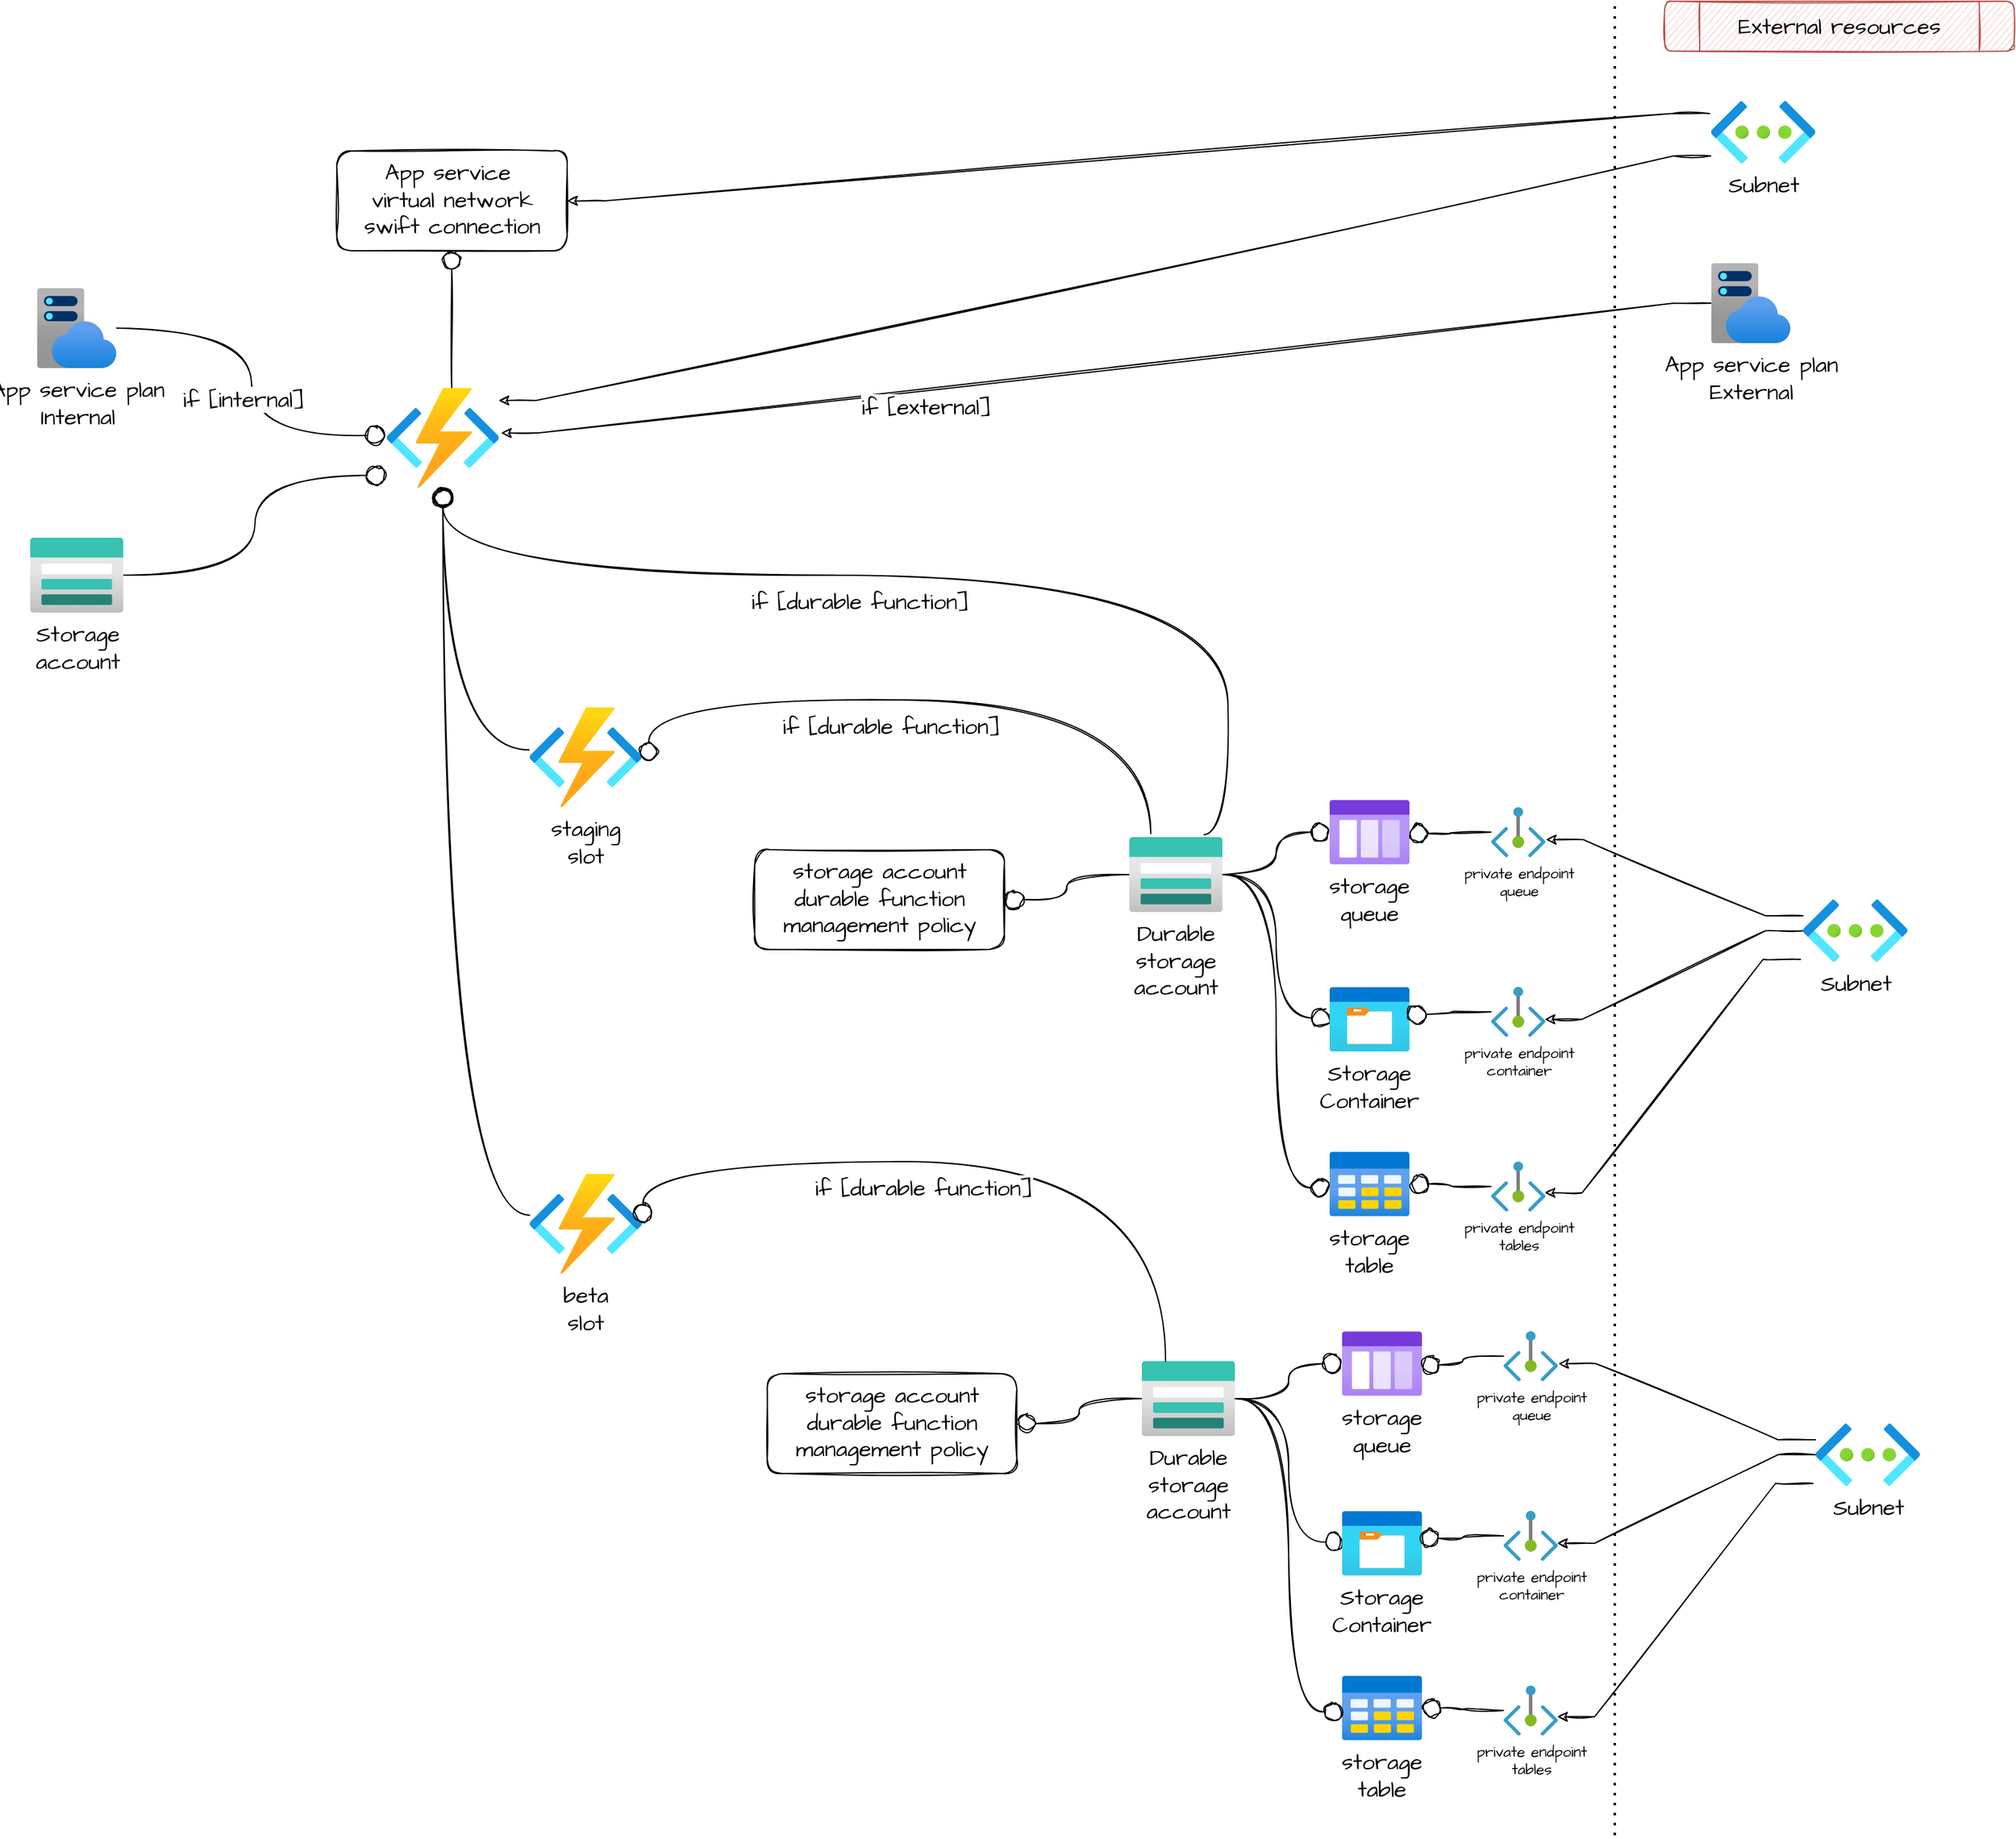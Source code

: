 <mxfile version="20.3.3" type="device"><diagram id="zLBcqLJsQ06Jh5yCs82-" name="Page-1"><mxGraphModel dx="4009" dy="1843" grid="1" gridSize="10" guides="1" tooltips="1" connect="1" arrows="1" fold="1" page="1" pageScale="1" pageWidth="827" pageHeight="1169" math="0" shadow="0"><root><mxCell id="0"/><mxCell id="1" parent="0"/><mxCell id="ZKbb0d0A4oINDoa6nnGG-9" value="" style="edgeStyle=elbowEdgeStyle;rounded=0;orthogonalLoop=1;jettySize=auto;html=1;fontFamily=Architects Daughter;fontSource=https%3A%2F%2Ffonts.googleapis.com%2Fcss%3Ffamily%3DArchitects%2BDaughter;fontSize=18;sketch=1;endArrow=circle;endFill=0;entryX=0.5;entryY=1;entryDx=0;entryDy=0;" parent="1" source="ZKbb0d0A4oINDoa6nnGG-2" target="ZKbb0d0A4oINDoa6nnGG-8" edge="1"><mxGeometry relative="1" as="geometry"><mxPoint x="-394.5" y="310" as="targetPoint"/></mxGeometry></mxCell><mxCell id="ZKbb0d0A4oINDoa6nnGG-2" value="" style="aspect=fixed;html=1;points=[];align=center;image;fontSize=12;image=img/lib/azure2/compute/Function_Apps.svg;" parent="1" vertex="1"><mxGeometry x="-504.5" y="390" width="90.67" height="80" as="geometry"/></mxCell><mxCell id="ZKbb0d0A4oINDoa6nnGG-3" value="" style="endArrow=none;dashed=1;html=1;dashPattern=1 3;strokeWidth=2;rounded=0;" parent="1" edge="1"><mxGeometry width="50" height="50" relative="1" as="geometry"><mxPoint x="480" y="1550" as="sourcePoint"/><mxPoint x="480" y="80" as="targetPoint"/><Array as="points"><mxPoint x="480" y="80"/></Array></mxGeometry></mxCell><mxCell id="ZKbb0d0A4oINDoa6nnGG-38" style="edgeStyle=entityRelationEdgeStyle;rounded=0;sketch=1;orthogonalLoop=1;jettySize=auto;html=1;entryX=1;entryY=0.5;entryDx=0;entryDy=0;fontFamily=Architects Daughter;fontSource=https%3A%2F%2Ffonts.googleapis.com%2Fcss%3Ffamily%3DArchitects%2BDaughter;fontSize=18;endArrow=classic;endFill=1;elbow=vertical;exitX=-0.013;exitY=0.2;exitDx=0;exitDy=0;exitPerimeter=0;" parent="1" source="ZKbb0d0A4oINDoa6nnGG-4" target="ZKbb0d0A4oINDoa6nnGG-8" edge="1"><mxGeometry relative="1" as="geometry"/></mxCell><mxCell id="ZKbb0d0A4oINDoa6nnGG-39" style="edgeStyle=entityRelationEdgeStyle;rounded=0;sketch=1;orthogonalLoop=1;jettySize=auto;html=1;entryX=0.993;entryY=0.125;entryDx=0;entryDy=0;entryPerimeter=0;fontFamily=Architects Daughter;fontSource=https%3A%2F%2Ffonts.googleapis.com%2Fcss%3Ffamily%3DArchitects%2BDaughter;fontSize=18;endArrow=classic;endFill=1;elbow=vertical;exitX=-0.002;exitY=0.88;exitDx=0;exitDy=0;exitPerimeter=0;" parent="1" source="ZKbb0d0A4oINDoa6nnGG-4" target="ZKbb0d0A4oINDoa6nnGG-2" edge="1"><mxGeometry relative="1" as="geometry"/></mxCell><mxCell id="ZKbb0d0A4oINDoa6nnGG-4" value="Subnet" style="aspect=fixed;html=1;points=[];align=center;image;fontSize=18;image=img/lib/azure2/networking/Virtual_Networks.svg;fontFamily=Architects Daughter;fontSource=https%3A%2F%2Ffonts.googleapis.com%2Fcss%3Ffamily%3DArchitects%2BDaughter;" parent="1" vertex="1"><mxGeometry x="557.05" y="160" width="83.75" height="50" as="geometry"/></mxCell><mxCell id="ZKbb0d0A4oINDoa6nnGG-10" style="edgeStyle=entityRelationEdgeStyle;rounded=0;sketch=1;orthogonalLoop=1;jettySize=auto;html=1;entryX=1.015;entryY=0.45;entryDx=0;entryDy=0;entryPerimeter=0;fontFamily=Architects Daughter;fontSource=https%3A%2F%2Ffonts.googleapis.com%2Fcss%3Ffamily%3DArchitects%2BDaughter;fontSize=18;endArrow=classic;endFill=1;elbow=vertical;" parent="1" source="ZKbb0d0A4oINDoa6nnGG-5" target="ZKbb0d0A4oINDoa6nnGG-2" edge="1"><mxGeometry relative="1" as="geometry"/></mxCell><mxCell id="ZKbb0d0A4oINDoa6nnGG-11" value="if [external]" style="edgeLabel;html=1;align=center;verticalAlign=middle;resizable=0;points=[];fontSize=18;fontFamily=Architects Daughter;" parent="ZKbb0d0A4oINDoa6nnGG-10" vertex="1" connectable="0"><mxGeometry x="0.301" y="14" relative="1" as="geometry"><mxPoint as="offset"/></mxGeometry></mxCell><mxCell id="ZKbb0d0A4oINDoa6nnGG-5" value="App service plan&lt;br style=&quot;font-size: 18px;&quot;&gt;External" style="aspect=fixed;html=1;points=[];align=center;image;fontSize=18;image=img/lib/azure2/app_services/App_Service_Plans.svg;fontFamily=Architects Daughter;fontSource=https%3A%2F%2Ffonts.googleapis.com%2Fcss%3Ffamily%3DArchitects%2BDaughter;" parent="1" vertex="1"><mxGeometry x="557.05" y="290" width="64" height="64" as="geometry"/></mxCell><mxCell id="ZKbb0d0A4oINDoa6nnGG-6" value="External resources" style="shape=process;whiteSpace=wrap;html=1;backgroundOutline=1;fontFamily=Architects Daughter;fontSource=https%3A%2F%2Ffonts.googleapis.com%2Fcss%3Ffamily%3DArchitects%2BDaughter;fontSize=18;sketch=1;rounded=1;fillColor=#f8cecc;strokeColor=#b85450;" parent="1" vertex="1"><mxGeometry x="520" y="80" width="280" height="40" as="geometry"/></mxCell><mxCell id="ZKbb0d0A4oINDoa6nnGG-8" value="App service&amp;nbsp;&lt;br style=&quot;font-size: 18px;&quot;&gt;virtual network&lt;br style=&quot;font-size: 18px;&quot;&gt;swift connection" style="whiteSpace=wrap;html=1;verticalAlign=top;labelBackgroundColor=default;sketch=1;rounded=1;fontFamily=Architects Daughter;fontSource=https%3A%2F%2Ffonts.googleapis.com%2Fcss%3Ffamily%3DArchitects%2BDaughter;fontSize=18;" parent="1" vertex="1"><mxGeometry x="-544.16" y="200" width="184.67" height="80" as="geometry"/></mxCell><mxCell id="ZKbb0d0A4oINDoa6nnGG-13" style="edgeStyle=orthogonalEdgeStyle;curved=1;rounded=0;sketch=1;orthogonalLoop=1;jettySize=auto;html=1;entryX=-0.011;entryY=0.475;entryDx=0;entryDy=0;entryPerimeter=0;fontFamily=Architects Daughter;fontSource=https%3A%2F%2Ffonts.googleapis.com%2Fcss%3Ffamily%3DArchitects%2BDaughter;fontSize=18;endArrow=circle;endFill=0;" parent="1" source="ZKbb0d0A4oINDoa6nnGG-12" target="ZKbb0d0A4oINDoa6nnGG-2" edge="1"><mxGeometry relative="1" as="geometry"/></mxCell><mxCell id="ZKbb0d0A4oINDoa6nnGG-14" value="if [internal]" style="edgeLabel;html=1;align=center;verticalAlign=middle;resizable=0;points=[];fontSize=18;fontFamily=Architects Daughter;" parent="ZKbb0d0A4oINDoa6nnGG-13" vertex="1" connectable="0"><mxGeometry x="-0.18" y="-7" relative="1" as="geometry"><mxPoint y="41" as="offset"/></mxGeometry></mxCell><mxCell id="ZKbb0d0A4oINDoa6nnGG-12" value="App service plan&lt;br style=&quot;font-size: 18px&quot;&gt;Internal" style="aspect=fixed;html=1;points=[];align=center;image;fontSize=18;image=img/lib/azure2/app_services/App_Service_Plans.svg;fontFamily=Architects Daughter;fontSource=https%3A%2F%2Ffonts.googleapis.com%2Fcss%3Ffamily%3DArchitects%2BDaughter;" parent="1" vertex="1"><mxGeometry x="-784.5" y="310" width="64" height="64" as="geometry"/></mxCell><mxCell id="ZKbb0d0A4oINDoa6nnGG-40" style="edgeStyle=orthogonalEdgeStyle;rounded=0;sketch=1;orthogonalLoop=1;jettySize=auto;html=1;entryX=0;entryY=0.875;entryDx=0;entryDy=0;entryPerimeter=0;fontFamily=Architects Daughter;fontSource=https%3A%2F%2Ffonts.googleapis.com%2Fcss%3Ffamily%3DArchitects%2BDaughter;fontSize=18;endArrow=circle;endFill=0;elbow=vertical;curved=1;" parent="1" source="ZKbb0d0A4oINDoa6nnGG-15" target="ZKbb0d0A4oINDoa6nnGG-2" edge="1"><mxGeometry relative="1" as="geometry"/></mxCell><mxCell id="ZKbb0d0A4oINDoa6nnGG-15" value="Storage&lt;br&gt;account" style="aspect=fixed;html=1;points=[];align=center;image;fontSize=18;image=img/lib/azure2/storage/Storage_Accounts.svg;rounded=1;sketch=1;fontFamily=Architects Daughter;fontSource=https%3A%2F%2Ffonts.googleapis.com%2Fcss%3Ffamily%3DArchitects%2BDaughter;" parent="1" vertex="1"><mxGeometry x="-790" y="510" width="75" height="60" as="geometry"/></mxCell><mxCell id="ZKbb0d0A4oINDoa6nnGG-21" style="edgeStyle=orthogonalEdgeStyle;curved=1;rounded=0;sketch=1;orthogonalLoop=1;jettySize=auto;html=1;fontFamily=Architects Daughter;fontSource=https%3A%2F%2Ffonts.googleapis.com%2Fcss%3Ffamily%3DArchitects%2BDaughter;fontSize=18;endArrow=circle;endFill=0;elbow=vertical;" parent="1" source="ZKbb0d0A4oINDoa6nnGG-18" target="ZKbb0d0A4oINDoa6nnGG-20" edge="1"><mxGeometry relative="1" as="geometry"/></mxCell><mxCell id="ZKbb0d0A4oINDoa6nnGG-23" style="edgeStyle=orthogonalEdgeStyle;curved=1;rounded=0;sketch=1;orthogonalLoop=1;jettySize=auto;html=1;entryX=0.016;entryY=0.481;entryDx=0;entryDy=0;entryPerimeter=0;fontFamily=Architects Daughter;fontSource=https%3A%2F%2Ffonts.googleapis.com%2Fcss%3Ffamily%3DArchitects%2BDaughter;fontSize=18;endArrow=circle;endFill=0;elbow=vertical;" parent="1" source="ZKbb0d0A4oINDoa6nnGG-18" target="ZKbb0d0A4oINDoa6nnGG-19" edge="1"><mxGeometry relative="1" as="geometry"/></mxCell><mxCell id="ZKbb0d0A4oINDoa6nnGG-34" style="edgeStyle=orthogonalEdgeStyle;curved=1;rounded=0;sketch=1;orthogonalLoop=1;jettySize=auto;html=1;fontFamily=Architects Daughter;fontSource=https%3A%2F%2Ffonts.googleapis.com%2Fcss%3Ffamily%3DArchitects%2BDaughter;fontSize=18;endArrow=circle;endFill=0;elbow=vertical;exitX=0.803;exitY=-0.033;exitDx=0;exitDy=0;exitPerimeter=0;" parent="1" source="ZKbb0d0A4oINDoa6nnGG-18" target="ZKbb0d0A4oINDoa6nnGG-2" edge="1"><mxGeometry relative="1" as="geometry"><Array as="points"><mxPoint x="170" y="748"/><mxPoint x="170" y="540"/><mxPoint x="-459" y="540"/></Array></mxGeometry></mxCell><mxCell id="ZKbb0d0A4oINDoa6nnGG-35" value="if [durable function]" style="edgeLabel;html=1;align=center;verticalAlign=middle;resizable=0;points=[];fontSize=18;fontFamily=Architects Daughter;" parent="ZKbb0d0A4oINDoa6nnGG-34" vertex="1" connectable="0"><mxGeometry x="0.128" y="21" relative="1" as="geometry"><mxPoint as="offset"/></mxGeometry></mxCell><mxCell id="ZKbb0d0A4oINDoa6nnGG-37" value="" style="edgeStyle=orthogonalEdgeStyle;curved=1;rounded=0;sketch=1;orthogonalLoop=1;jettySize=auto;html=1;fontFamily=Architects Daughter;fontSource=https%3A%2F%2Ffonts.googleapis.com%2Fcss%3Ffamily%3DArchitects%2BDaughter;fontSize=18;endArrow=circle;endFill=0;elbow=vertical;" parent="1" source="ZKbb0d0A4oINDoa6nnGG-18" target="ZKbb0d0A4oINDoa6nnGG-36" edge="1"><mxGeometry relative="1" as="geometry"/></mxCell><mxCell id="ZKbb0d0A4oINDoa6nnGG-18" value="Durable&lt;br&gt;storage&lt;br&gt;account" style="aspect=fixed;html=1;points=[];align=center;image;fontSize=18;image=img/lib/azure2/storage/Storage_Accounts.svg;rounded=1;sketch=1;fontFamily=Architects Daughter;fontSource=https%3A%2F%2Ffonts.googleapis.com%2Fcss%3Ffamily%3DArchitects%2BDaughter;" parent="1" vertex="1"><mxGeometry x="90.8" y="750" width="75" height="60" as="geometry"/></mxCell><mxCell id="ZKbb0d0A4oINDoa6nnGG-19" value="Storage&lt;br style=&quot;font-size: 18px;&quot;&gt;Container" style="aspect=fixed;html=1;points=[];align=center;image;fontSize=18;image=img/lib/azure2/general/Storage_Container.svg;rounded=1;sketch=1;fontFamily=Architects Daughter;fontSource=https%3A%2F%2Ffonts.googleapis.com%2Fcss%3Ffamily%3DArchitects%2BDaughter;" parent="1" vertex="1"><mxGeometry x="251.47" y="870" width="64" height="52" as="geometry"/></mxCell><mxCell id="ZKbb0d0A4oINDoa6nnGG-20" value="storage&lt;br style=&quot;font-size: 18px;&quot;&gt;queue" style="aspect=fixed;html=1;points=[];align=center;image;fontSize=18;image=img/lib/azure2/general/Storage_Queue.svg;rounded=1;sketch=1;fontFamily=Architects Daughter;fontSource=https%3A%2F%2Ffonts.googleapis.com%2Fcss%3Ffamily%3DArchitects%2BDaughter;" parent="1" vertex="1"><mxGeometry x="251.47" y="720" width="64" height="52" as="geometry"/></mxCell><mxCell id="ZKbb0d0A4oINDoa6nnGG-31" style="edgeStyle=orthogonalEdgeStyle;curved=1;rounded=0;sketch=1;orthogonalLoop=1;jettySize=auto;html=1;entryX=0.984;entryY=0.519;entryDx=0;entryDy=0;entryPerimeter=0;fontFamily=Architects Daughter;fontSource=https%3A%2F%2Ffonts.googleapis.com%2Fcss%3Ffamily%3DArchitects%2BDaughter;fontSize=18;endArrow=circle;endFill=0;elbow=vertical;" parent="1" source="ZKbb0d0A4oINDoa6nnGG-24" target="ZKbb0d0A4oINDoa6nnGG-20" edge="1"><mxGeometry relative="1" as="geometry"/></mxCell><mxCell id="ZKbb0d0A4oINDoa6nnGG-24" value="private endpoint&lt;br&gt;queue" style="aspect=fixed;html=1;points=[];align=center;image;fontSize=12;image=img/lib/azure2/networking/Private_Endpoint.svg;rounded=1;sketch=1;fontFamily=Architects Daughter;fontSource=https%3A%2F%2Ffonts.googleapis.com%2Fcss%3Ffamily%3DArchitects%2BDaughter;" parent="1" vertex="1"><mxGeometry x="380.8" y="726" width="43.64" height="40" as="geometry"/></mxCell><mxCell id="ZKbb0d0A4oINDoa6nnGG-32" style="edgeStyle=orthogonalEdgeStyle;curved=1;rounded=0;sketch=1;orthogonalLoop=1;jettySize=auto;html=1;entryX=0.974;entryY=0.423;entryDx=0;entryDy=0;entryPerimeter=0;fontFamily=Architects Daughter;fontSource=https%3A%2F%2Ffonts.googleapis.com%2Fcss%3Ffamily%3DArchitects%2BDaughter;fontSize=18;endArrow=circle;endFill=0;elbow=vertical;" parent="1" source="ZKbb0d0A4oINDoa6nnGG-25" target="ZKbb0d0A4oINDoa6nnGG-19" edge="1"><mxGeometry relative="1" as="geometry"/></mxCell><mxCell id="ZKbb0d0A4oINDoa6nnGG-25" value="private endpoint&lt;br&gt;container" style="aspect=fixed;html=1;points=[];align=center;image;fontSize=12;image=img/lib/azure2/networking/Private_Endpoint.svg;rounded=1;sketch=1;fontFamily=Architects Daughter;fontSource=https%3A%2F%2Ffonts.googleapis.com%2Fcss%3Ffamily%3DArchitects%2BDaughter;" parent="1" vertex="1"><mxGeometry x="380.8" y="870" width="43.64" height="40" as="geometry"/></mxCell><mxCell id="ZKbb0d0A4oINDoa6nnGG-26" value="private endpoint&lt;br&gt;tables" style="aspect=fixed;html=1;points=[];align=center;image;fontSize=12;image=img/lib/azure2/networking/Private_Endpoint.svg;rounded=1;sketch=1;fontFamily=Architects Daughter;fontSource=https%3A%2F%2Ffonts.googleapis.com%2Fcss%3Ffamily%3DArchitects%2BDaughter;" parent="1" vertex="1"><mxGeometry x="380.8" y="1010" width="43.64" height="40" as="geometry"/></mxCell><mxCell id="ZKbb0d0A4oINDoa6nnGG-28" style="edgeStyle=entityRelationEdgeStyle;rounded=0;sketch=1;orthogonalLoop=1;jettySize=auto;html=1;entryX=1.008;entryY=0.65;entryDx=0;entryDy=0;entryPerimeter=0;fontFamily=Architects Daughter;fontSource=https%3A%2F%2Ffonts.googleapis.com%2Fcss%3Ffamily%3DArchitects%2BDaughter;fontSize=18;endArrow=classic;endFill=1;elbow=vertical;exitX=0;exitY=0.26;exitDx=0;exitDy=0;exitPerimeter=0;" parent="1" source="ZKbb0d0A4oINDoa6nnGG-27" target="ZKbb0d0A4oINDoa6nnGG-24" edge="1"><mxGeometry relative="1" as="geometry"/></mxCell><mxCell id="ZKbb0d0A4oINDoa6nnGG-29" style="edgeStyle=entityRelationEdgeStyle;rounded=0;sketch=1;orthogonalLoop=1;jettySize=auto;html=1;entryX=0.985;entryY=0.65;entryDx=0;entryDy=0;entryPerimeter=0;fontFamily=Architects Daughter;fontSource=https%3A%2F%2Ffonts.googleapis.com%2Fcss%3Ffamily%3DArchitects%2BDaughter;fontSize=18;endArrow=classic;endFill=1;elbow=vertical;" parent="1" source="ZKbb0d0A4oINDoa6nnGG-27" target="ZKbb0d0A4oINDoa6nnGG-25" edge="1"><mxGeometry relative="1" as="geometry"/></mxCell><mxCell id="ZKbb0d0A4oINDoa6nnGG-30" style="edgeStyle=entityRelationEdgeStyle;rounded=0;sketch=1;orthogonalLoop=1;jettySize=auto;html=1;entryX=0.985;entryY=0.625;entryDx=0;entryDy=0;entryPerimeter=0;fontFamily=Architects Daughter;fontSource=https%3A%2F%2Ffonts.googleapis.com%2Fcss%3Ffamily%3DArchitects%2BDaughter;fontSize=18;endArrow=classic;endFill=1;elbow=vertical;exitX=-0.024;exitY=0.96;exitDx=0;exitDy=0;exitPerimeter=0;" parent="1" source="ZKbb0d0A4oINDoa6nnGG-27" target="ZKbb0d0A4oINDoa6nnGG-26" edge="1"><mxGeometry relative="1" as="geometry"/></mxCell><mxCell id="ZKbb0d0A4oINDoa6nnGG-27" value="Subnet" style="aspect=fixed;html=1;points=[];align=center;image;fontSize=18;image=img/lib/azure2/networking/Virtual_Networks.svg;fontFamily=Architects Daughter;fontSource=https%3A%2F%2Ffonts.googleapis.com%2Fcss%3Ffamily%3DArchitects%2BDaughter;" parent="1" vertex="1"><mxGeometry x="630.8" y="800" width="83.75" height="50" as="geometry"/></mxCell><mxCell id="ZKbb0d0A4oINDoa6nnGG-36" value="storage account&lt;br&gt;durable function&lt;br&gt;management policy" style="whiteSpace=wrap;html=1;fontSize=18;fontFamily=Architects Daughter;verticalAlign=top;labelBackgroundColor=default;rounded=1;sketch=1;fontSource=https%3A%2F%2Ffonts.googleapis.com%2Fcss%3Ffamily%3DArchitects%2BDaughter;" parent="1" vertex="1"><mxGeometry x="-209.2" y="760" width="200" height="80" as="geometry"/></mxCell><mxCell id="4uLvf3I8qxjb-GuWlK1Z-1" style="edgeStyle=orthogonalEdgeStyle;curved=1;rounded=0;sketch=1;orthogonalLoop=1;jettySize=auto;html=1;fontFamily=Architects Daughter;fontSource=https%3A%2F%2Ffonts.googleapis.com%2Fcss%3Ffamily%3DArchitects%2BDaughter;fontSize=18;endArrow=circle;endFill=0;elbow=vertical;" edge="1" source="4uLvf3I8qxjb-GuWlK1Z-4" target="4uLvf3I8qxjb-GuWlK1Z-6" parent="1"><mxGeometry relative="1" as="geometry"/></mxCell><mxCell id="4uLvf3I8qxjb-GuWlK1Z-2" style="edgeStyle=orthogonalEdgeStyle;curved=1;rounded=0;sketch=1;orthogonalLoop=1;jettySize=auto;html=1;entryX=0.016;entryY=0.481;entryDx=0;entryDy=0;entryPerimeter=0;fontFamily=Architects Daughter;fontSource=https%3A%2F%2Ffonts.googleapis.com%2Fcss%3Ffamily%3DArchitects%2BDaughter;fontSize=18;endArrow=circle;endFill=0;elbow=vertical;" edge="1" source="4uLvf3I8qxjb-GuWlK1Z-4" target="4uLvf3I8qxjb-GuWlK1Z-5" parent="1"><mxGeometry relative="1" as="geometry"/></mxCell><mxCell id="4uLvf3I8qxjb-GuWlK1Z-3" value="" style="edgeStyle=orthogonalEdgeStyle;curved=1;rounded=0;sketch=1;orthogonalLoop=1;jettySize=auto;html=1;fontFamily=Architects Daughter;fontSource=https%3A%2F%2Ffonts.googleapis.com%2Fcss%3Ffamily%3DArchitects%2BDaughter;fontSize=18;endArrow=circle;endFill=0;elbow=vertical;" edge="1" source="4uLvf3I8qxjb-GuWlK1Z-4" target="4uLvf3I8qxjb-GuWlK1Z-16" parent="1"><mxGeometry relative="1" as="geometry"/></mxCell><mxCell id="4uLvf3I8qxjb-GuWlK1Z-4" value="Durable&lt;br&gt;storage&lt;br&gt;account" style="aspect=fixed;html=1;points=[];align=center;image;fontSize=18;image=img/lib/azure2/storage/Storage_Accounts.svg;rounded=1;sketch=1;fontFamily=Architects Daughter;fontSource=https%3A%2F%2Ffonts.googleapis.com%2Fcss%3Ffamily%3DArchitects%2BDaughter;" vertex="1" parent="1"><mxGeometry x="100.8" y="1170" width="75" height="60" as="geometry"/></mxCell><mxCell id="4uLvf3I8qxjb-GuWlK1Z-5" value="Storage&lt;br style=&quot;font-size: 18px;&quot;&gt;Container" style="aspect=fixed;html=1;points=[];align=center;image;fontSize=18;image=img/lib/azure2/general/Storage_Container.svg;rounded=1;sketch=1;fontFamily=Architects Daughter;fontSource=https%3A%2F%2Ffonts.googleapis.com%2Fcss%3Ffamily%3DArchitects%2BDaughter;" vertex="1" parent="1"><mxGeometry x="261.47" y="1290" width="64" height="52" as="geometry"/></mxCell><mxCell id="4uLvf3I8qxjb-GuWlK1Z-6" value="storage&lt;br style=&quot;font-size: 18px;&quot;&gt;queue" style="aspect=fixed;html=1;points=[];align=center;image;fontSize=18;image=img/lib/azure2/general/Storage_Queue.svg;rounded=1;sketch=1;fontFamily=Architects Daughter;fontSource=https%3A%2F%2Ffonts.googleapis.com%2Fcss%3Ffamily%3DArchitects%2BDaughter;" vertex="1" parent="1"><mxGeometry x="261.47" y="1146" width="64" height="52" as="geometry"/></mxCell><mxCell id="4uLvf3I8qxjb-GuWlK1Z-7" style="edgeStyle=orthogonalEdgeStyle;curved=1;rounded=0;sketch=1;orthogonalLoop=1;jettySize=auto;html=1;entryX=0.984;entryY=0.519;entryDx=0;entryDy=0;entryPerimeter=0;fontFamily=Architects Daughter;fontSource=https%3A%2F%2Ffonts.googleapis.com%2Fcss%3Ffamily%3DArchitects%2BDaughter;fontSize=18;endArrow=circle;endFill=0;elbow=vertical;" edge="1" source="4uLvf3I8qxjb-GuWlK1Z-8" target="4uLvf3I8qxjb-GuWlK1Z-6" parent="1"><mxGeometry relative="1" as="geometry"/></mxCell><mxCell id="4uLvf3I8qxjb-GuWlK1Z-8" value="private endpoint&lt;br&gt;queue" style="aspect=fixed;html=1;points=[];align=center;image;fontSize=12;image=img/lib/azure2/networking/Private_Endpoint.svg;rounded=1;sketch=1;fontFamily=Architects Daughter;fontSource=https%3A%2F%2Ffonts.googleapis.com%2Fcss%3Ffamily%3DArchitects%2BDaughter;" vertex="1" parent="1"><mxGeometry x="390.8" y="1146" width="43.64" height="40" as="geometry"/></mxCell><mxCell id="4uLvf3I8qxjb-GuWlK1Z-9" style="edgeStyle=orthogonalEdgeStyle;curved=1;rounded=0;sketch=1;orthogonalLoop=1;jettySize=auto;html=1;entryX=0.974;entryY=0.423;entryDx=0;entryDy=0;entryPerimeter=0;fontFamily=Architects Daughter;fontSource=https%3A%2F%2Ffonts.googleapis.com%2Fcss%3Ffamily%3DArchitects%2BDaughter;fontSize=18;endArrow=circle;endFill=0;elbow=vertical;" edge="1" source="4uLvf3I8qxjb-GuWlK1Z-10" target="4uLvf3I8qxjb-GuWlK1Z-5" parent="1"><mxGeometry relative="1" as="geometry"/></mxCell><mxCell id="4uLvf3I8qxjb-GuWlK1Z-10" value="private endpoint&lt;br&gt;container" style="aspect=fixed;html=1;points=[];align=center;image;fontSize=12;image=img/lib/azure2/networking/Private_Endpoint.svg;rounded=1;sketch=1;fontFamily=Architects Daughter;fontSource=https%3A%2F%2Ffonts.googleapis.com%2Fcss%3Ffamily%3DArchitects%2BDaughter;" vertex="1" parent="1"><mxGeometry x="390.8" y="1290" width="43.64" height="40" as="geometry"/></mxCell><mxCell id="4uLvf3I8qxjb-GuWlK1Z-11" value="private endpoint&lt;br&gt;tables" style="aspect=fixed;html=1;points=[];align=center;image;fontSize=12;image=img/lib/azure2/networking/Private_Endpoint.svg;rounded=1;sketch=1;fontFamily=Architects Daughter;fontSource=https%3A%2F%2Ffonts.googleapis.com%2Fcss%3Ffamily%3DArchitects%2BDaughter;" vertex="1" parent="1"><mxGeometry x="390.8" y="1430" width="43.64" height="40" as="geometry"/></mxCell><mxCell id="4uLvf3I8qxjb-GuWlK1Z-12" style="edgeStyle=entityRelationEdgeStyle;rounded=0;sketch=1;orthogonalLoop=1;jettySize=auto;html=1;entryX=1.008;entryY=0.65;entryDx=0;entryDy=0;entryPerimeter=0;fontFamily=Architects Daughter;fontSource=https%3A%2F%2Ffonts.googleapis.com%2Fcss%3Ffamily%3DArchitects%2BDaughter;fontSize=18;endArrow=classic;endFill=1;elbow=vertical;exitX=0;exitY=0.26;exitDx=0;exitDy=0;exitPerimeter=0;" edge="1" source="4uLvf3I8qxjb-GuWlK1Z-15" target="4uLvf3I8qxjb-GuWlK1Z-8" parent="1"><mxGeometry relative="1" as="geometry"/></mxCell><mxCell id="4uLvf3I8qxjb-GuWlK1Z-13" style="edgeStyle=entityRelationEdgeStyle;rounded=0;sketch=1;orthogonalLoop=1;jettySize=auto;html=1;entryX=0.985;entryY=0.65;entryDx=0;entryDy=0;entryPerimeter=0;fontFamily=Architects Daughter;fontSource=https%3A%2F%2Ffonts.googleapis.com%2Fcss%3Ffamily%3DArchitects%2BDaughter;fontSize=18;endArrow=classic;endFill=1;elbow=vertical;" edge="1" source="4uLvf3I8qxjb-GuWlK1Z-15" target="4uLvf3I8qxjb-GuWlK1Z-10" parent="1"><mxGeometry relative="1" as="geometry"/></mxCell><mxCell id="4uLvf3I8qxjb-GuWlK1Z-14" style="edgeStyle=entityRelationEdgeStyle;rounded=0;sketch=1;orthogonalLoop=1;jettySize=auto;html=1;entryX=0.985;entryY=0.625;entryDx=0;entryDy=0;entryPerimeter=0;fontFamily=Architects Daughter;fontSource=https%3A%2F%2Ffonts.googleapis.com%2Fcss%3Ffamily%3DArchitects%2BDaughter;fontSize=18;endArrow=classic;endFill=1;elbow=vertical;exitX=-0.024;exitY=0.96;exitDx=0;exitDy=0;exitPerimeter=0;" edge="1" source="4uLvf3I8qxjb-GuWlK1Z-15" target="4uLvf3I8qxjb-GuWlK1Z-11" parent="1"><mxGeometry relative="1" as="geometry"/></mxCell><mxCell id="4uLvf3I8qxjb-GuWlK1Z-15" value="Subnet" style="aspect=fixed;html=1;points=[];align=center;image;fontSize=18;image=img/lib/azure2/networking/Virtual_Networks.svg;fontFamily=Architects Daughter;fontSource=https%3A%2F%2Ffonts.googleapis.com%2Fcss%3Ffamily%3DArchitects%2BDaughter;" vertex="1" parent="1"><mxGeometry x="640.8" y="1220" width="83.75" height="50" as="geometry"/></mxCell><mxCell id="4uLvf3I8qxjb-GuWlK1Z-16" value="storage account&lt;br&gt;durable function&lt;br&gt;management policy" style="whiteSpace=wrap;html=1;fontSize=18;fontFamily=Architects Daughter;verticalAlign=top;labelBackgroundColor=default;rounded=1;sketch=1;fontSource=https%3A%2F%2Ffonts.googleapis.com%2Fcss%3Ffamily%3DArchitects%2BDaughter;" vertex="1" parent="1"><mxGeometry x="-199.2" y="1180" width="200" height="80" as="geometry"/></mxCell><mxCell id="4uLvf3I8qxjb-GuWlK1Z-17" value="&lt;font style=&quot;font-size: 18px;&quot; data-font-src=&quot;https://fonts.googleapis.com/css?family=Architects+Daughter&quot; face=&quot;Architects Daughter&quot;&gt;staging&lt;br&gt;slot&lt;/font&gt;" style="aspect=fixed;html=1;points=[];align=center;image;fontSize=12;image=img/lib/azure2/compute/Function_Apps.svg;" vertex="1" parent="1"><mxGeometry x="-390.0" y="646" width="90.67" height="80" as="geometry"/></mxCell><mxCell id="4uLvf3I8qxjb-GuWlK1Z-18" value="&lt;font style=&quot;font-size: 18px;&quot; face=&quot;Architects Daughter&quot;&gt;beta&lt;/font&gt;&lt;font style=&quot;font-size: 18px;&quot; data-font-src=&quot;https://fonts.googleapis.com/css?family=Architects+Daughter&quot; face=&quot;Architects Daughter&quot;&gt;&lt;br&gt;slot&lt;/font&gt;" style="aspect=fixed;html=1;points=[];align=center;image;fontSize=12;image=img/lib/azure2/compute/Function_Apps.svg;" vertex="1" parent="1"><mxGeometry x="-390.0" y="1020" width="90.67" height="80" as="geometry"/></mxCell><mxCell id="4uLvf3I8qxjb-GuWlK1Z-21" style="edgeStyle=orthogonalEdgeStyle;curved=1;rounded=0;sketch=1;orthogonalLoop=1;jettySize=auto;html=1;fontFamily=Architects Daughter;fontSource=https%3A%2F%2Ffonts.googleapis.com%2Fcss%3Ffamily%3DArchitects%2BDaughter;fontSize=18;endArrow=circle;endFill=0;elbow=vertical;exitX=0;exitY=0.425;exitDx=0;exitDy=0;exitPerimeter=0;" edge="1" parent="1" source="4uLvf3I8qxjb-GuWlK1Z-17" target="ZKbb0d0A4oINDoa6nnGG-2"><mxGeometry relative="1" as="geometry"><mxPoint x="151.025" y="748.02" as="sourcePoint"/><mxPoint x="-459.0" y="470" as="targetPoint"/></mxGeometry></mxCell><mxCell id="4uLvf3I8qxjb-GuWlK1Z-23" style="edgeStyle=orthogonalEdgeStyle;curved=1;rounded=0;sketch=1;orthogonalLoop=1;jettySize=auto;html=1;fontFamily=Architects Daughter;fontSource=https%3A%2F%2Ffonts.googleapis.com%2Fcss%3Ffamily%3DArchitects%2BDaughter;fontSize=18;endArrow=circle;endFill=0;elbow=vertical;exitX=0.004;exitY=0.412;exitDx=0;exitDy=0;exitPerimeter=0;" edge="1" parent="1" source="4uLvf3I8qxjb-GuWlK1Z-18" target="ZKbb0d0A4oINDoa6nnGG-2"><mxGeometry relative="1" as="geometry"><mxPoint x="151.025" y="748.02" as="sourcePoint"/><mxPoint x="-459.0" y="470" as="targetPoint"/></mxGeometry></mxCell><mxCell id="4uLvf3I8qxjb-GuWlK1Z-24" style="edgeStyle=orthogonalEdgeStyle;curved=1;rounded=0;sketch=1;orthogonalLoop=1;jettySize=auto;html=1;fontFamily=Architects Daughter;fontSource=https%3A%2F%2Ffonts.googleapis.com%2Fcss%3Ffamily%3DArchitects%2BDaughter;fontSize=18;endArrow=circle;endFill=0;elbow=vertical;exitX=0.232;exitY=-0.046;exitDx=0;exitDy=0;exitPerimeter=0;entryX=1.057;entryY=0.545;entryDx=0;entryDy=0;entryPerimeter=0;" edge="1" parent="1" source="ZKbb0d0A4oINDoa6nnGG-18" target="4uLvf3I8qxjb-GuWlK1Z-17"><mxGeometry relative="1" as="geometry"><Array as="points"><mxPoint x="108" y="640"/><mxPoint x="-294" y="640"/></Array></mxGeometry></mxCell><mxCell id="4uLvf3I8qxjb-GuWlK1Z-25" value="if [durable function]" style="edgeLabel;html=1;align=center;verticalAlign=middle;resizable=0;points=[];fontSize=18;fontFamily=Architects Daughter;" vertex="1" connectable="0" parent="4uLvf3I8qxjb-GuWlK1Z-24"><mxGeometry x="0.128" y="21" relative="1" as="geometry"><mxPoint as="offset"/></mxGeometry></mxCell><mxCell id="4uLvf3I8qxjb-GuWlK1Z-26" style="edgeStyle=orthogonalEdgeStyle;curved=1;rounded=0;sketch=1;orthogonalLoop=1;jettySize=auto;html=1;fontFamily=Architects Daughter;fontSource=https%3A%2F%2Ffonts.googleapis.com%2Fcss%3Ffamily%3DArchitects%2BDaughter;fontSize=18;endArrow=circle;endFill=0;elbow=vertical;entryX=1.005;entryY=0.488;entryDx=0;entryDy=0;entryPerimeter=0;" edge="1" parent="1" source="4uLvf3I8qxjb-GuWlK1Z-4" target="4uLvf3I8qxjb-GuWlK1Z-18"><mxGeometry relative="1" as="geometry"><Array as="points"><mxPoint x="120" y="1010"/><mxPoint x="-299" y="1010"/></Array><mxPoint x="118.2" y="757.24" as="sourcePoint"/><mxPoint x="-284.162" y="699.6" as="targetPoint"/></mxGeometry></mxCell><mxCell id="4uLvf3I8qxjb-GuWlK1Z-27" value="if [durable function]" style="edgeLabel;html=1;align=center;verticalAlign=middle;resizable=0;points=[];fontSize=18;fontFamily=Architects Daughter;" vertex="1" connectable="0" parent="4uLvf3I8qxjb-GuWlK1Z-26"><mxGeometry x="0.128" y="21" relative="1" as="geometry"><mxPoint as="offset"/></mxGeometry></mxCell><mxCell id="4uLvf3I8qxjb-GuWlK1Z-28" value="&lt;font style=&quot;font-size: 18px;&quot; data-font-src=&quot;https://fonts.googleapis.com/css?family=Architects+Daughter&quot; face=&quot;Architects Daughter&quot;&gt;storage&lt;br&gt;table&lt;/font&gt;" style="aspect=fixed;html=1;points=[];align=center;image;fontSize=12;image=img/lib/azure2/general/Table.svg;" vertex="1" parent="1"><mxGeometry x="251.47" y="1002" width="64" height="52" as="geometry"/></mxCell><mxCell id="4uLvf3I8qxjb-GuWlK1Z-29" style="edgeStyle=orthogonalEdgeStyle;curved=1;rounded=0;sketch=1;orthogonalLoop=1;jettySize=auto;html=1;fontFamily=Architects Daughter;fontSource=https%3A%2F%2Ffonts.googleapis.com%2Fcss%3Ffamily%3DArchitects%2BDaughter;fontSize=18;endArrow=circle;endFill=0;elbow=vertical;" edge="1" parent="1" target="4uLvf3I8qxjb-GuWlK1Z-28" source="ZKbb0d0A4oINDoa6nnGG-26"><mxGeometry relative="1" as="geometry"><mxPoint x="380.8" y="1022" as="sourcePoint"/><mxPoint x="323.806" y="893.996" as="targetPoint"/></mxGeometry></mxCell><mxCell id="4uLvf3I8qxjb-GuWlK1Z-30" style="edgeStyle=orthogonalEdgeStyle;curved=1;rounded=0;sketch=1;orthogonalLoop=1;jettySize=auto;html=1;entryX=0.005;entryY=0.558;entryDx=0;entryDy=0;entryPerimeter=0;fontFamily=Architects Daughter;fontSource=https%3A%2F%2Ffonts.googleapis.com%2Fcss%3Ffamily%3DArchitects%2BDaughter;fontSize=18;endArrow=circle;endFill=0;elbow=vertical;" edge="1" parent="1" target="4uLvf3I8qxjb-GuWlK1Z-28" source="ZKbb0d0A4oINDoa6nnGG-18"><mxGeometry relative="1" as="geometry"><mxPoint x="180" y="950" as="sourcePoint"/></mxGeometry></mxCell><mxCell id="4uLvf3I8qxjb-GuWlK1Z-31" value="&lt;font style=&quot;font-size: 18px;&quot; data-font-src=&quot;https://fonts.googleapis.com/css?family=Architects+Daughter&quot; face=&quot;Architects Daughter&quot;&gt;storage&lt;br&gt;table&lt;/font&gt;" style="aspect=fixed;html=1;points=[];align=center;image;fontSize=12;image=img/lib/azure2/general/Table.svg;" vertex="1" parent="1"><mxGeometry x="261.47" y="1422" width="64" height="52" as="geometry"/></mxCell><mxCell id="4uLvf3I8qxjb-GuWlK1Z-32" style="edgeStyle=orthogonalEdgeStyle;curved=1;rounded=0;sketch=1;orthogonalLoop=1;jettySize=auto;html=1;fontFamily=Architects Daughter;fontSource=https%3A%2F%2Ffonts.googleapis.com%2Fcss%3Ffamily%3DArchitects%2BDaughter;fontSize=18;endArrow=circle;endFill=0;elbow=vertical;" edge="1" parent="1" target="4uLvf3I8qxjb-GuWlK1Z-31" source="4uLvf3I8qxjb-GuWlK1Z-11"><mxGeometry relative="1" as="geometry"><mxPoint x="390.8" y="1442" as="sourcePoint"/><mxPoint x="333.806" y="1313.996" as="targetPoint"/></mxGeometry></mxCell><mxCell id="4uLvf3I8qxjb-GuWlK1Z-33" style="edgeStyle=orthogonalEdgeStyle;curved=1;rounded=0;sketch=1;orthogonalLoop=1;jettySize=auto;html=1;entryX=0.005;entryY=0.558;entryDx=0;entryDy=0;entryPerimeter=0;fontFamily=Architects Daughter;fontSource=https%3A%2F%2Ffonts.googleapis.com%2Fcss%3Ffamily%3DArchitects%2BDaughter;fontSize=18;endArrow=circle;endFill=0;elbow=vertical;" edge="1" parent="1" target="4uLvf3I8qxjb-GuWlK1Z-31" source="4uLvf3I8qxjb-GuWlK1Z-4"><mxGeometry relative="1" as="geometry"><mxPoint x="175.8" y="1192" as="sourcePoint"/></mxGeometry></mxCell></root></mxGraphModel></diagram></mxfile>